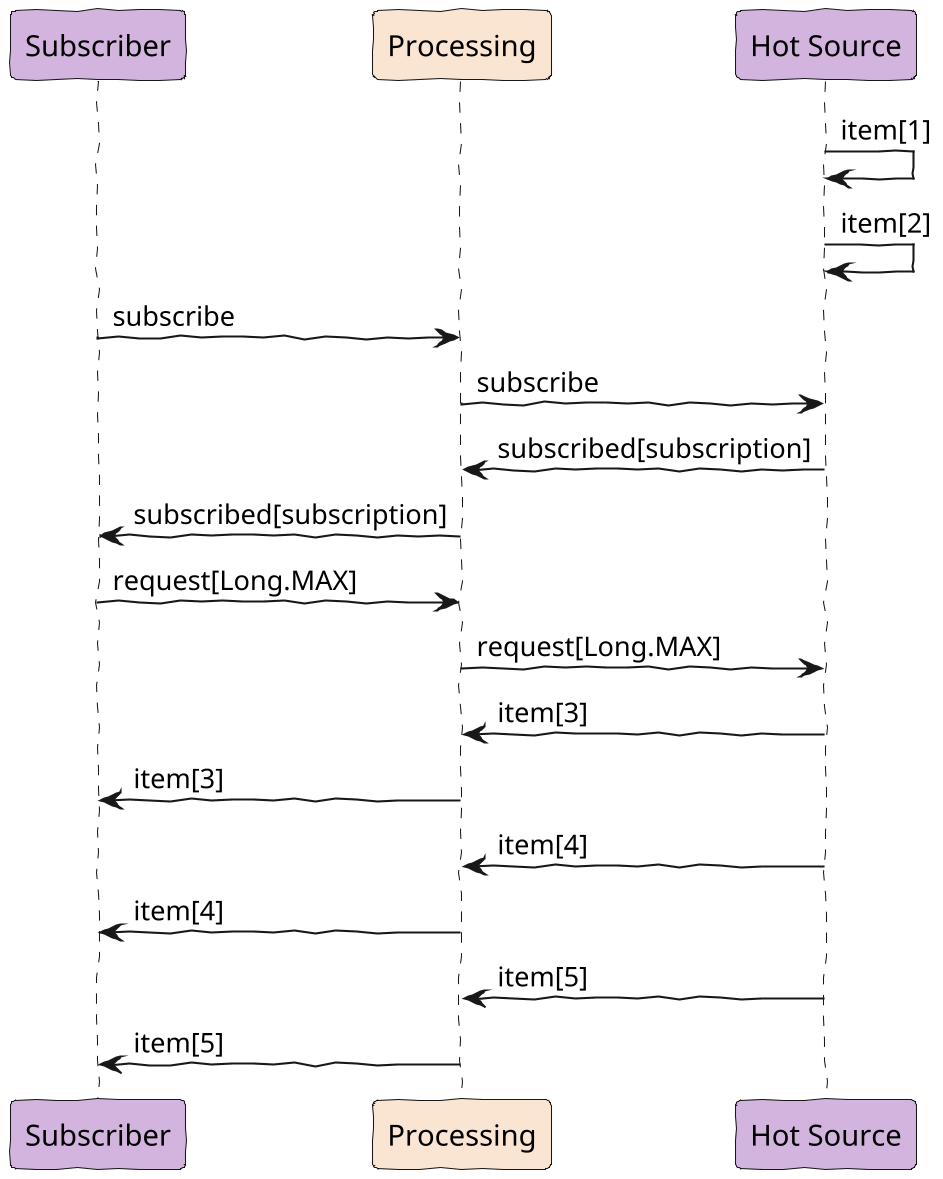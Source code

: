 @startuml

skinparam dpi 200
skinparam useBetaStyle true
skinparam handwritten true
skinparam StereotypeFontSize 0

participant "Subscriber" as sub  #D2B4DE
participant "Processing" as proc #FAE5D3
participant "Hot Source" as src #D2B4DE

src -> src : item[1]
src -> src : item[2]
sub -> proc : subscribe
proc -> src: subscribe
src -> proc : subscribed[subscription]
proc -> sub : subscribed[subscription]
sub -> proc : request[Long.MAX]
proc -> src : request[Long.MAX]
src -> proc: item[3]
proc -> sub: item[3]
src -> proc: item[4]
proc -> sub: item[4]
src -> proc: item[5]
proc -> sub: item[5]

@enduml